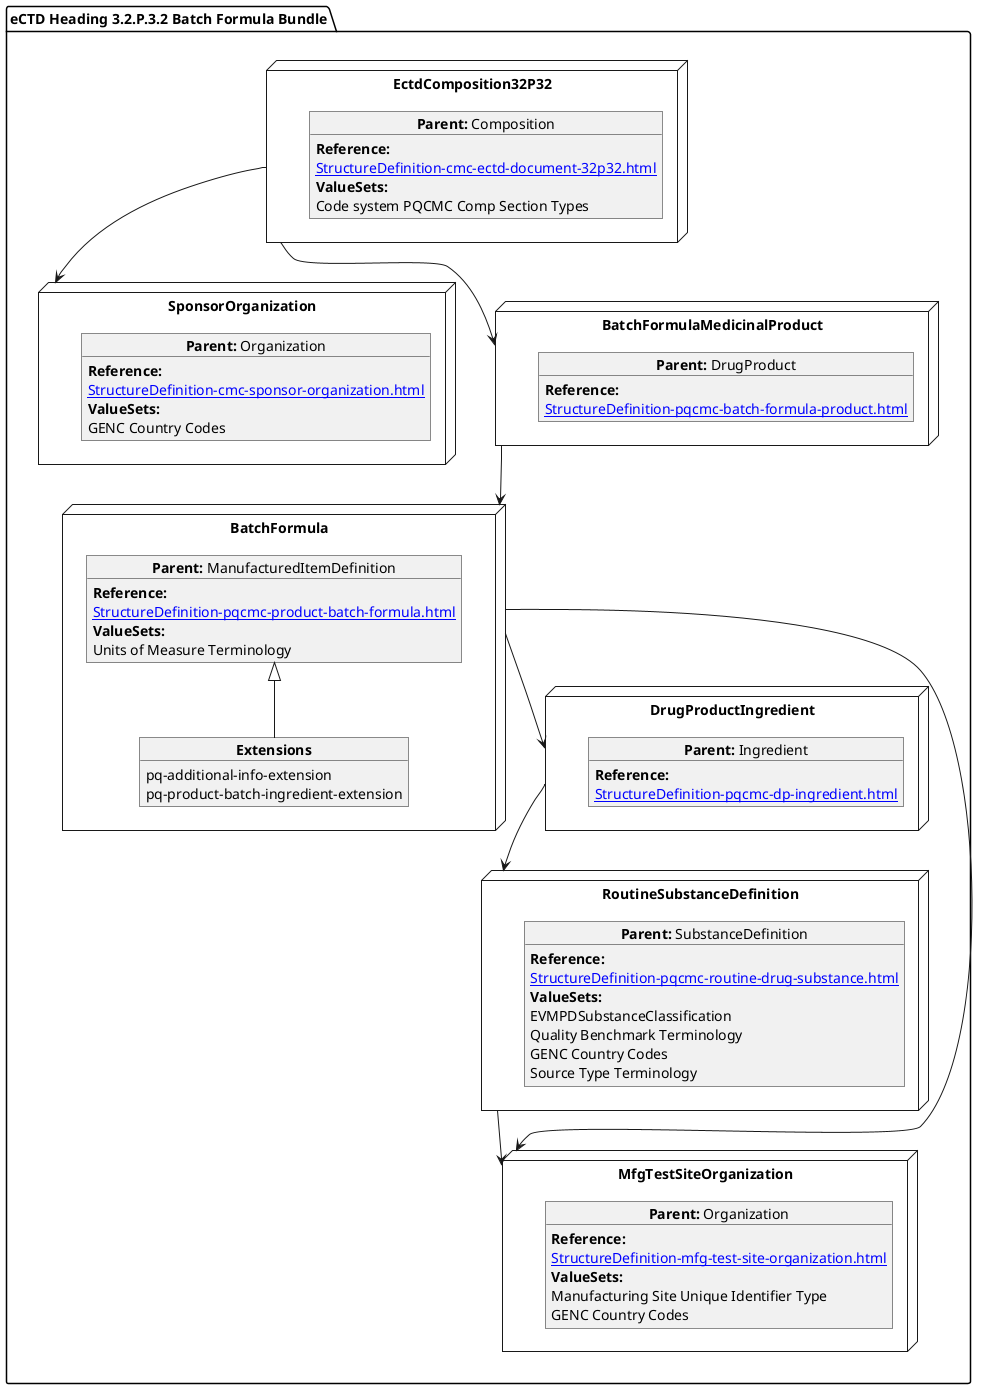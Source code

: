 @startuml
allowmixing
'Mixed model of use case and object
package "eCTD Heading 3.2.P.3.2 Batch Formula Bundle" as NODES {

 node "BatchFormula" as NN { 
      object "**Parent:** ManufacturedItemDefinition" as obj3 {
         **Reference:**
      [[StructureDefinition-pqcmc-product-batch-formula.html]]
        **ValueSets:**
        Units of Measure Terminology
      } 
      object "**Extensions**" as objExs2 {
        pq-additional-info-extension
        pq-product-batch-ingredient-extension
}

 obj3 <|-- objExs2     
}

node "SponsorOrganization" as NSO { 
      object "**Parent:** Organization" as objAu {
        **Reference:**
      [[StructureDefinition-cmc-sponsor-organization.html]]
        **ValueSets:**
        GENC Country Codes
    }
}

node "DrugProductIngredient" as NNgred { 
      object "**Parent:** Ingredient" as obj10 {
             **Reference:**
      [[StructureDefinition-pqcmc-dp-ingredient.html]]
        '**ValueSets:**
        'Units of Measure Terminology
          
      }      

}
 node "EctdComposition32P32" as N1 { 
      object "**Parent:** Composition" as obj1 {
                   **Reference:**
      [[StructureDefinition-cmc-ectd-document-32p32.html]]
      **ValueSets:**
  Code system PQCMC Comp Section Types
    }
     
}
node "MfgTestSiteOrganization" as NMFG { 
      object "**Parent:** Organization" as objDP {
                   **Reference:**
      [[StructureDefinition-mfg-test-site-organization.html]]
         **ValueSets:**
        Manufacturing Site Unique Identifier Type
	    GENC Country Codes
    }
}

node "RoutineSubstanceDefinition" as NNS { 
      object "**Parent:** SubstanceDefinition" as obj4 {
                   **Reference:**
      [[StructureDefinition-pqcmc-routine-drug-substance.html]]
                **ValueSets:**
                EVMPDSubstanceClassification
                Quality Benchmark Terminology
                GENC Country Codes
                Source Type Terminology
      }  
}
node "BatchFormulaMedicinalProduct" as NN2 { 
      object "**Parent:** DrugProduct" as obj32 {
                   **Reference:**
      [[StructureDefinition-pqcmc-batch-formula-product.html]]
          
      }
}


N1 --> NN2
N1 --> NSO
NN --> NNgred
NN2 --> NN
NNgred --> NNS
NNS --> NMFG
NN --> NMFG
}
@enduml